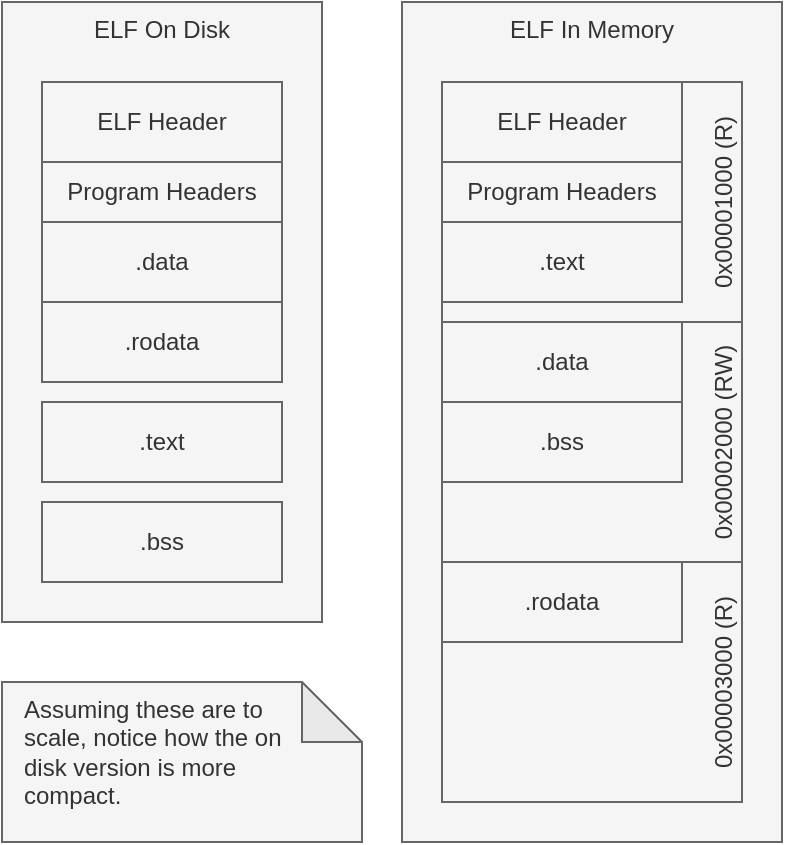 <mxfile version="15.4.0" type="device"><diagram id="bDQBxVTRBNC_Fg__K0aY" name="Page-1"><mxGraphModel dx="1074" dy="955" grid="1" gridSize="10" guides="1" tooltips="1" connect="1" arrows="1" fold="1" page="1" pageScale="1" pageWidth="1100" pageHeight="850" math="0" shadow="0"><root><mxCell id="0"/><mxCell id="1" parent="0"/><mxCell id="dBR-8ZQb6oqzzBTNaMBx-1" value="ELF On Disk" style="rounded=0;whiteSpace=wrap;html=1;verticalAlign=top;fillColor=#f5f5f5;strokeColor=#666666;fontColor=#333333;" vertex="1" parent="1"><mxGeometry x="350" y="170" width="160" height="310" as="geometry"/></mxCell><mxCell id="dBR-8ZQb6oqzzBTNaMBx-2" value="ELF Header" style="rounded=0;whiteSpace=wrap;html=1;fillColor=#f5f5f5;strokeColor=#666666;fontColor=#333333;" vertex="1" parent="1"><mxGeometry x="370" y="210" width="120" height="40" as="geometry"/></mxCell><mxCell id="dBR-8ZQb6oqzzBTNaMBx-3" value="Program Headers" style="rounded=0;whiteSpace=wrap;html=1;fillColor=#f5f5f5;strokeColor=#666666;fontColor=#333333;" vertex="1" parent="1"><mxGeometry x="370" y="250" width="120" height="30" as="geometry"/></mxCell><mxCell id="dBR-8ZQb6oqzzBTNaMBx-4" value=".data" style="rounded=0;whiteSpace=wrap;html=1;fillColor=#f5f5f5;strokeColor=#666666;fontColor=#333333;" vertex="1" parent="1"><mxGeometry x="370" y="280" width="120" height="40" as="geometry"/></mxCell><mxCell id="dBR-8ZQb6oqzzBTNaMBx-5" value=".rodata" style="rounded=0;whiteSpace=wrap;html=1;fillColor=#f5f5f5;strokeColor=#666666;fontColor=#333333;" vertex="1" parent="1"><mxGeometry x="370" y="320" width="120" height="40" as="geometry"/></mxCell><mxCell id="dBR-8ZQb6oqzzBTNaMBx-6" value=".text" style="rounded=0;whiteSpace=wrap;html=1;fillColor=#f5f5f5;strokeColor=#666666;fontColor=#333333;" vertex="1" parent="1"><mxGeometry x="370" y="370" width="120" height="40" as="geometry"/></mxCell><mxCell id="dBR-8ZQb6oqzzBTNaMBx-7" value=".bss" style="rounded=0;whiteSpace=wrap;html=1;fillColor=#f5f5f5;strokeColor=#666666;fontColor=#333333;" vertex="1" parent="1"><mxGeometry x="370" y="420" width="120" height="40" as="geometry"/></mxCell><mxCell id="dBR-8ZQb6oqzzBTNaMBx-9" value="ELF In Memory" style="rounded=0;whiteSpace=wrap;html=1;verticalAlign=top;fillColor=#f5f5f5;strokeColor=#666666;fontColor=#333333;" vertex="1" parent="1"><mxGeometry x="550" y="170" width="190" height="420" as="geometry"/></mxCell><mxCell id="dBR-8ZQb6oqzzBTNaMBx-16" value="0x00001000 (R)" style="rounded=0;whiteSpace=wrap;html=1;verticalAlign=bottom;horizontal=0;fillColor=#f5f5f5;strokeColor=#666666;fontColor=#333333;" vertex="1" parent="1"><mxGeometry x="570" y="210" width="150" height="120" as="geometry"/></mxCell><mxCell id="dBR-8ZQb6oqzzBTNaMBx-10" value="ELF Header" style="rounded=0;whiteSpace=wrap;html=1;fillColor=#f5f5f5;strokeColor=#666666;fontColor=#333333;" vertex="1" parent="1"><mxGeometry x="570" y="210" width="120" height="40" as="geometry"/></mxCell><mxCell id="dBR-8ZQb6oqzzBTNaMBx-11" value="Program Headers" style="rounded=0;whiteSpace=wrap;html=1;fillColor=#f5f5f5;strokeColor=#666666;fontColor=#333333;" vertex="1" parent="1"><mxGeometry x="570" y="250" width="120" height="30" as="geometry"/></mxCell><mxCell id="dBR-8ZQb6oqzzBTNaMBx-18" value="0x00002000 (RW)" style="rounded=0;whiteSpace=wrap;html=1;verticalAlign=bottom;horizontal=0;fillColor=#f5f5f5;strokeColor=#666666;fontColor=#333333;" vertex="1" parent="1"><mxGeometry x="570" y="330" width="150" height="120" as="geometry"/></mxCell><mxCell id="dBR-8ZQb6oqzzBTNaMBx-19" value="0x00003000 (R)" style="rounded=0;whiteSpace=wrap;html=1;verticalAlign=bottom;horizontal=0;fillColor=#f5f5f5;strokeColor=#666666;fontColor=#333333;" vertex="1" parent="1"><mxGeometry x="570" y="450" width="150" height="120" as="geometry"/></mxCell><mxCell id="dBR-8ZQb6oqzzBTNaMBx-12" value=".data" style="rounded=0;whiteSpace=wrap;html=1;fillColor=#f5f5f5;strokeColor=#666666;fontColor=#333333;" vertex="1" parent="1"><mxGeometry x="570" y="330" width="120" height="40" as="geometry"/></mxCell><mxCell id="dBR-8ZQb6oqzzBTNaMBx-13" value=".rodata" style="rounded=0;whiteSpace=wrap;html=1;fillColor=#f5f5f5;strokeColor=#666666;fontColor=#333333;" vertex="1" parent="1"><mxGeometry x="570" y="450" width="120" height="40" as="geometry"/></mxCell><mxCell id="dBR-8ZQb6oqzzBTNaMBx-14" value=".text" style="rounded=0;whiteSpace=wrap;html=1;fillColor=#f5f5f5;strokeColor=#666666;fontColor=#333333;" vertex="1" parent="1"><mxGeometry x="570" y="280" width="120" height="40" as="geometry"/></mxCell><mxCell id="dBR-8ZQb6oqzzBTNaMBx-15" value=".bss" style="rounded=0;whiteSpace=wrap;html=1;fillColor=#f5f5f5;strokeColor=#666666;fontColor=#333333;" vertex="1" parent="1"><mxGeometry x="570" y="370" width="120" height="40" as="geometry"/></mxCell><mxCell id="dBR-8ZQb6oqzzBTNaMBx-21" value="Assuming these are to &lt;br&gt;scale, notice how the on &lt;br&gt;disk version is more &lt;br&gt;compact." style="shape=note;whiteSpace=wrap;html=1;backgroundOutline=1;darkOpacity=0.05;verticalAlign=top;align=left;spacingLeft=9;fillColor=#f5f5f5;strokeColor=#666666;fontColor=#333333;" vertex="1" parent="1"><mxGeometry x="350" y="510" width="180" height="80" as="geometry"/></mxCell></root></mxGraphModel></diagram></mxfile>